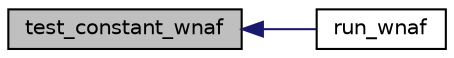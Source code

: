 digraph "test_constant_wnaf"
{
  edge [fontname="Helvetica",fontsize="10",labelfontname="Helvetica",labelfontsize="10"];
  node [fontname="Helvetica",fontsize="10",shape=record];
  rankdir="LR";
  Node189 [label="test_constant_wnaf",height=0.2,width=0.4,color="black", fillcolor="grey75", style="filled", fontcolor="black"];
  Node189 -> Node190 [dir="back",color="midnightblue",fontsize="10",style="solid",fontname="Helvetica"];
  Node190 [label="run_wnaf",height=0.2,width=0.4,color="black", fillcolor="white", style="filled",URL="$d5/d7f/tests_8c.html#af3c34e47a9088ad0f5f0df779303a85a"];
}

